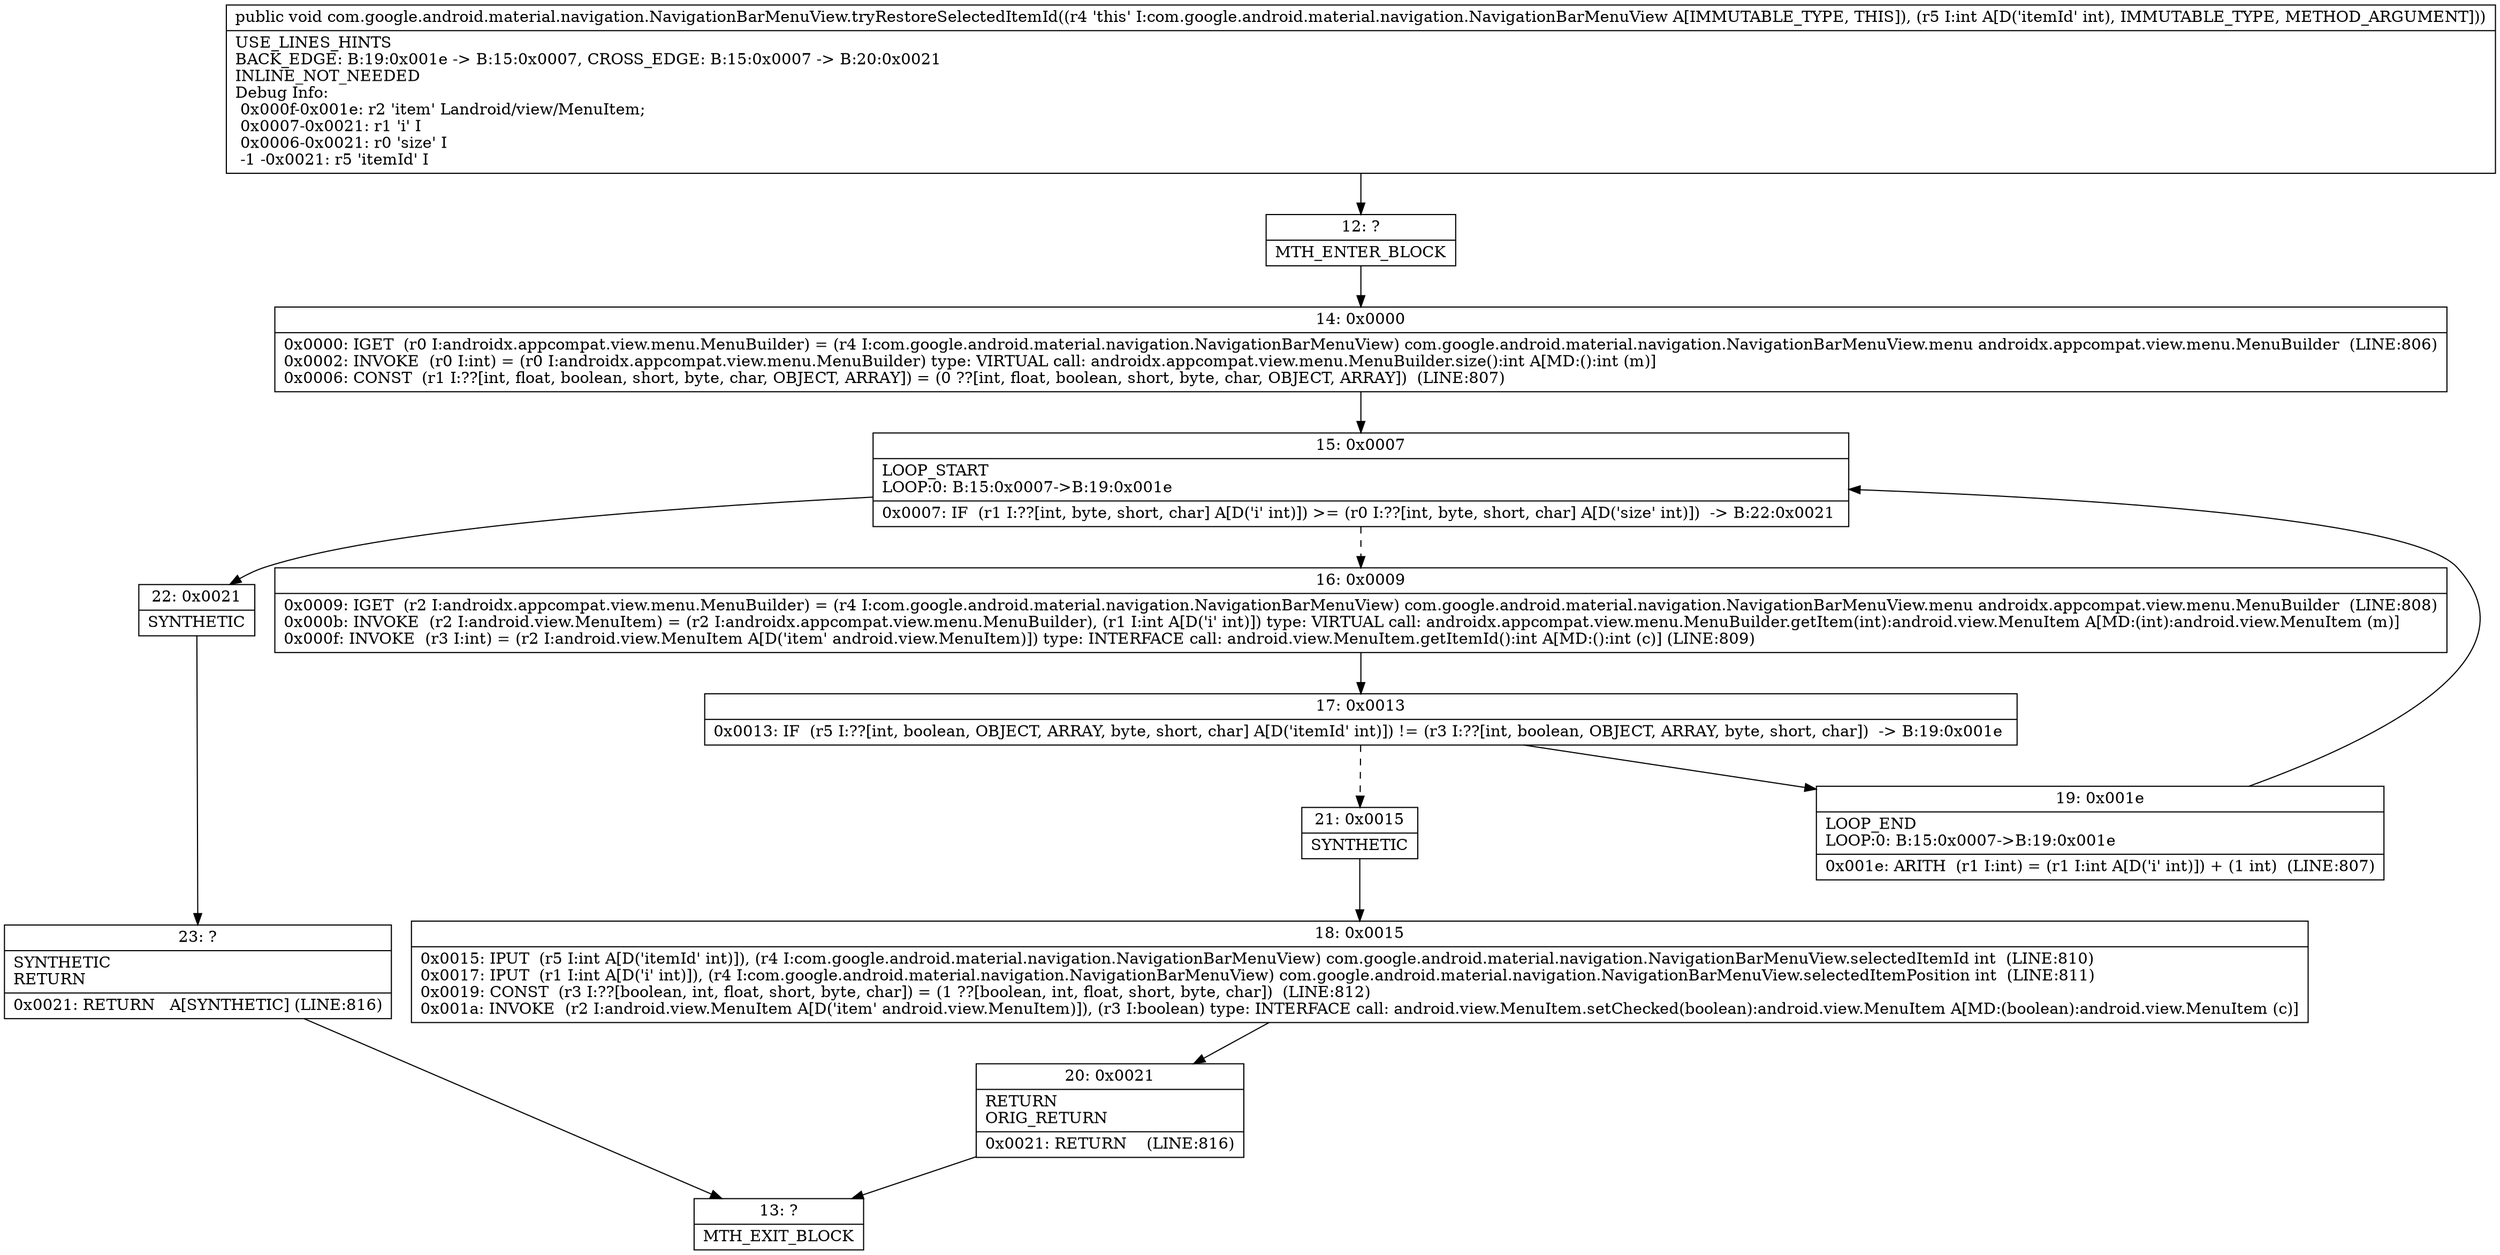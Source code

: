 digraph "CFG forcom.google.android.material.navigation.NavigationBarMenuView.tryRestoreSelectedItemId(I)V" {
Node_12 [shape=record,label="{12\:\ ?|MTH_ENTER_BLOCK\l}"];
Node_14 [shape=record,label="{14\:\ 0x0000|0x0000: IGET  (r0 I:androidx.appcompat.view.menu.MenuBuilder) = (r4 I:com.google.android.material.navigation.NavigationBarMenuView) com.google.android.material.navigation.NavigationBarMenuView.menu androidx.appcompat.view.menu.MenuBuilder  (LINE:806)\l0x0002: INVOKE  (r0 I:int) = (r0 I:androidx.appcompat.view.menu.MenuBuilder) type: VIRTUAL call: androidx.appcompat.view.menu.MenuBuilder.size():int A[MD:():int (m)]\l0x0006: CONST  (r1 I:??[int, float, boolean, short, byte, char, OBJECT, ARRAY]) = (0 ??[int, float, boolean, short, byte, char, OBJECT, ARRAY])  (LINE:807)\l}"];
Node_15 [shape=record,label="{15\:\ 0x0007|LOOP_START\lLOOP:0: B:15:0x0007\-\>B:19:0x001e\l|0x0007: IF  (r1 I:??[int, byte, short, char] A[D('i' int)]) \>= (r0 I:??[int, byte, short, char] A[D('size' int)])  \-\> B:22:0x0021 \l}"];
Node_16 [shape=record,label="{16\:\ 0x0009|0x0009: IGET  (r2 I:androidx.appcompat.view.menu.MenuBuilder) = (r4 I:com.google.android.material.navigation.NavigationBarMenuView) com.google.android.material.navigation.NavigationBarMenuView.menu androidx.appcompat.view.menu.MenuBuilder  (LINE:808)\l0x000b: INVOKE  (r2 I:android.view.MenuItem) = (r2 I:androidx.appcompat.view.menu.MenuBuilder), (r1 I:int A[D('i' int)]) type: VIRTUAL call: androidx.appcompat.view.menu.MenuBuilder.getItem(int):android.view.MenuItem A[MD:(int):android.view.MenuItem (m)]\l0x000f: INVOKE  (r3 I:int) = (r2 I:android.view.MenuItem A[D('item' android.view.MenuItem)]) type: INTERFACE call: android.view.MenuItem.getItemId():int A[MD:():int (c)] (LINE:809)\l}"];
Node_17 [shape=record,label="{17\:\ 0x0013|0x0013: IF  (r5 I:??[int, boolean, OBJECT, ARRAY, byte, short, char] A[D('itemId' int)]) != (r3 I:??[int, boolean, OBJECT, ARRAY, byte, short, char])  \-\> B:19:0x001e \l}"];
Node_19 [shape=record,label="{19\:\ 0x001e|LOOP_END\lLOOP:0: B:15:0x0007\-\>B:19:0x001e\l|0x001e: ARITH  (r1 I:int) = (r1 I:int A[D('i' int)]) + (1 int)  (LINE:807)\l}"];
Node_21 [shape=record,label="{21\:\ 0x0015|SYNTHETIC\l}"];
Node_18 [shape=record,label="{18\:\ 0x0015|0x0015: IPUT  (r5 I:int A[D('itemId' int)]), (r4 I:com.google.android.material.navigation.NavigationBarMenuView) com.google.android.material.navigation.NavigationBarMenuView.selectedItemId int  (LINE:810)\l0x0017: IPUT  (r1 I:int A[D('i' int)]), (r4 I:com.google.android.material.navigation.NavigationBarMenuView) com.google.android.material.navigation.NavigationBarMenuView.selectedItemPosition int  (LINE:811)\l0x0019: CONST  (r3 I:??[boolean, int, float, short, byte, char]) = (1 ??[boolean, int, float, short, byte, char])  (LINE:812)\l0x001a: INVOKE  (r2 I:android.view.MenuItem A[D('item' android.view.MenuItem)]), (r3 I:boolean) type: INTERFACE call: android.view.MenuItem.setChecked(boolean):android.view.MenuItem A[MD:(boolean):android.view.MenuItem (c)]\l}"];
Node_20 [shape=record,label="{20\:\ 0x0021|RETURN\lORIG_RETURN\l|0x0021: RETURN    (LINE:816)\l}"];
Node_13 [shape=record,label="{13\:\ ?|MTH_EXIT_BLOCK\l}"];
Node_22 [shape=record,label="{22\:\ 0x0021|SYNTHETIC\l}"];
Node_23 [shape=record,label="{23\:\ ?|SYNTHETIC\lRETURN\l|0x0021: RETURN   A[SYNTHETIC] (LINE:816)\l}"];
MethodNode[shape=record,label="{public void com.google.android.material.navigation.NavigationBarMenuView.tryRestoreSelectedItemId((r4 'this' I:com.google.android.material.navigation.NavigationBarMenuView A[IMMUTABLE_TYPE, THIS]), (r5 I:int A[D('itemId' int), IMMUTABLE_TYPE, METHOD_ARGUMENT]))  | USE_LINES_HINTS\lBACK_EDGE: B:19:0x001e \-\> B:15:0x0007, CROSS_EDGE: B:15:0x0007 \-\> B:20:0x0021\lINLINE_NOT_NEEDED\lDebug Info:\l  0x000f\-0x001e: r2 'item' Landroid\/view\/MenuItem;\l  0x0007\-0x0021: r1 'i' I\l  0x0006\-0x0021: r0 'size' I\l  \-1 \-0x0021: r5 'itemId' I\l}"];
MethodNode -> Node_12;Node_12 -> Node_14;
Node_14 -> Node_15;
Node_15 -> Node_16[style=dashed];
Node_15 -> Node_22;
Node_16 -> Node_17;
Node_17 -> Node_19;
Node_17 -> Node_21[style=dashed];
Node_19 -> Node_15;
Node_21 -> Node_18;
Node_18 -> Node_20;
Node_20 -> Node_13;
Node_22 -> Node_23;
Node_23 -> Node_13;
}

